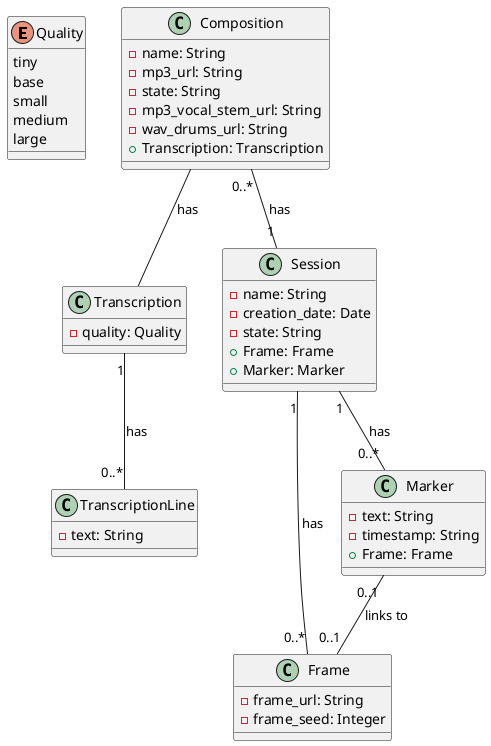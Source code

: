 @startuml

enum Quality {
  tiny
  base
  small
  medium
  large
}

class Composition {
  - name: String
  - mp3_url: String
  - state: String
  - mp3_vocal_stem_url: String
  - wav_drums_url: String
  + Transcription: Transcription
}

class Transcription {
    - quality: Quality
}

class TranscriptionLine {
    - text: String
}

class Session {
  - name: String
  - creation_date: Date
  - state: String
  + Frame: Frame
  + Marker: Marker
}

class Frame {
  - frame_url: String
  - frame_seed: Integer
}

class Marker {
  - text: String
  - timestamp: String
  + Frame: Frame
}

Composition "0..*" -- "1" Session: has
Composition -- Transcription: has
Transcription "1" -- "0..*" TranscriptionLine: has
Session "1" -- "0..*" Frame: has
Session "1" -- "0..*" Marker: has
Marker "0..1" -- "0..1" Frame: links to



@enduml
